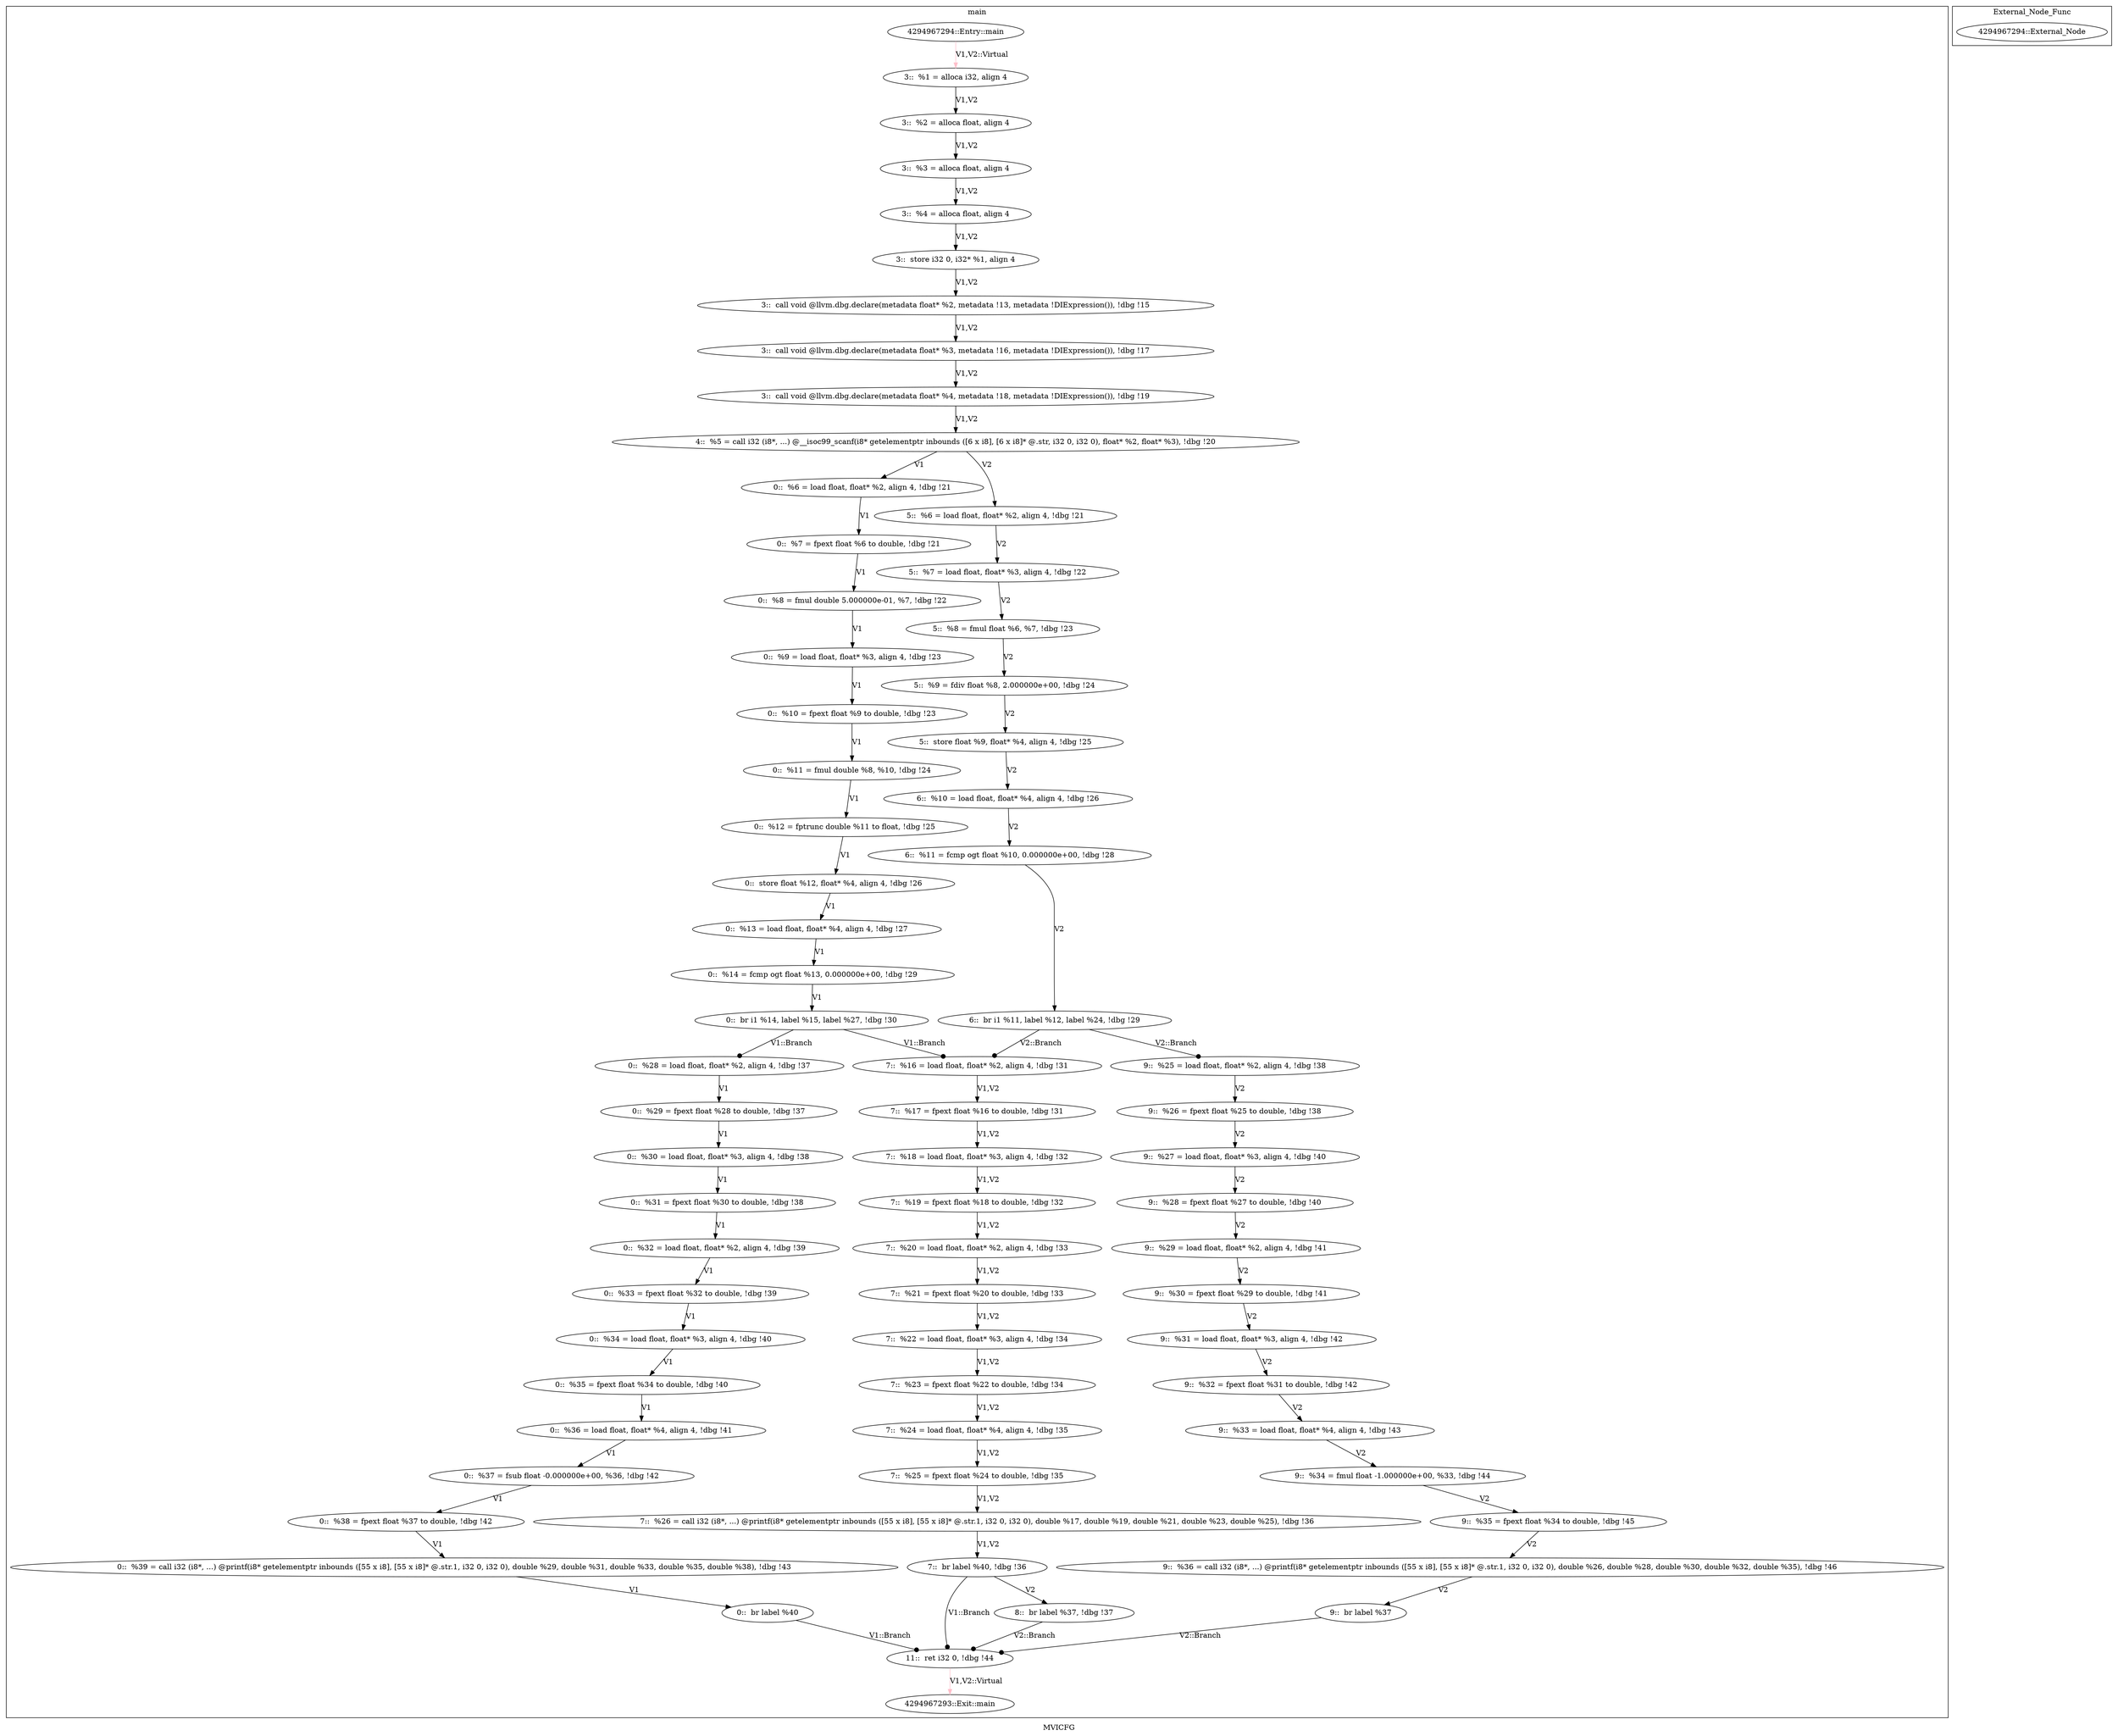 digraph "MVICFG" {
	label="MVICFG";
/* Generating Nodes */
	subgraph cluster_1 {
		label="main";
		"48" [label="4294967294::Entry::main"];
		"2" [label="3::  %1 = alloca i32, align 4"];
		"3" [label="3::  %2 = alloca float, align 4"];
		"4" [label="3::  %3 = alloca float, align 4"];
		"5" [label="3::  %4 = alloca float, align 4"];
		"6" [label="3::  store i32 0, i32* %1, align 4"];
		"7" [label="3::  call void @llvm.dbg.declare(metadata float* %2, metadata !13, metadata !DIExpression()), !dbg !15"];
		"8" [label="3::  call void @llvm.dbg.declare(metadata float* %3, metadata !16, metadata !DIExpression()), !dbg !17"];
		"9" [label="3::  call void @llvm.dbg.declare(metadata float* %4, metadata !18, metadata !DIExpression()), !dbg !19"];
		"10" [label="4::  %5 = call i32 (i8*, ...) @__isoc99_scanf(i8* getelementptr inbounds ([6 x i8], [6 x i8]* @.str, i32 0, i32 0), float* %2, float* %3), !dbg !20"];
		"11" [label="0::  %6 = load float, float* %2, align 4, !dbg !21"];
		"12" [label="0::  %7 = fpext float %6 to double, !dbg !21"];
		"13" [label="0::  %8 = fmul double 5.000000e-01, %7, !dbg !22"];
		"14" [label="0::  %9 = load float, float* %3, align 4, !dbg !23"];
		"15" [label="0::  %10 = fpext float %9 to double, !dbg !23"];
		"16" [label="0::  %11 = fmul double %8, %10, !dbg !24"];
		"17" [label="0::  %12 = fptrunc double %11 to float, !dbg !25"];
		"18" [label="0::  store float %12, float* %4, align 4, !dbg !26"];
		"19" [label="0::  %13 = load float, float* %4, align 4, !dbg !27"];
		"20" [label="0::  %14 = fcmp ogt float %13, 0.000000e+00, !dbg !29"];
		"21" [label="0::  br i1 %14, label %15, label %27, !dbg !30"];
		"22" [label="7::  %16 = load float, float* %2, align 4, !dbg !31"];
		"23" [label="7::  %17 = fpext float %16 to double, !dbg !31"];
		"24" [label="7::  %18 = load float, float* %3, align 4, !dbg !32"];
		"25" [label="7::  %19 = fpext float %18 to double, !dbg !32"];
		"26" [label="7::  %20 = load float, float* %2, align 4, !dbg !33"];
		"27" [label="7::  %21 = fpext float %20 to double, !dbg !33"];
		"28" [label="7::  %22 = load float, float* %3, align 4, !dbg !34"];
		"29" [label="7::  %23 = fpext float %22 to double, !dbg !34"];
		"30" [label="7::  %24 = load float, float* %4, align 4, !dbg !35"];
		"31" [label="7::  %25 = fpext float %24 to double, !dbg !35"];
		"32" [label="7::  %26 = call i32 (i8*, ...) @printf(i8* getelementptr inbounds ([55 x i8], [55 x i8]* @.str.1, i32 0, i32 0), double %17, double %19, double %21, double %23, double %25), !dbg !36"];
		"33" [label="7::  br label %40, !dbg !36"];
		"34" [label="0::  %28 = load float, float* %2, align 4, !dbg !37"];
		"35" [label="0::  %29 = fpext float %28 to double, !dbg !37"];
		"36" [label="0::  %30 = load float, float* %3, align 4, !dbg !38"];
		"37" [label="0::  %31 = fpext float %30 to double, !dbg !38"];
		"38" [label="0::  %32 = load float, float* %2, align 4, !dbg !39"];
		"39" [label="0::  %33 = fpext float %32 to double, !dbg !39"];
		"40" [label="0::  %34 = load float, float* %3, align 4, !dbg !40"];
		"41" [label="0::  %35 = fpext float %34 to double, !dbg !40"];
		"42" [label="0::  %36 = load float, float* %4, align 4, !dbg !41"];
		"43" [label="0::  %37 = fsub float -0.000000e+00, %36, !dbg !42"];
		"44" [label="0::  %38 = fpext float %37 to double, !dbg !42"];
		"45" [label="0::  %39 = call i32 (i8*, ...) @printf(i8* getelementptr inbounds ([55 x i8], [55 x i8]* @.str.1, i32 0, i32 0), double %29, double %31, double %33, double %35, double %38), !dbg !43"];
		"46" [label="0::  br label %40"];
		"47" [label="11::  ret i32 0, !dbg !44"];
		"49" [label="4294967293::Exit::main"];
		"55" [label="5::  %6 = load float, float* %2, align 4, !dbg !21"];
		"56" [label="5::  %7 = load float, float* %3, align 4, !dbg !22"];
		"57" [label="5::  %8 = fmul float %6, %7, !dbg !23"];
		"58" [label="5::  %9 = fdiv float %8, 2.000000e+00, !dbg !24"];
		"59" [label="5::  store float %9, float* %4, align 4, !dbg !25"];
		"60" [label="6::  %10 = load float, float* %4, align 4, !dbg !26"];
		"61" [label="6::  %11 = fcmp ogt float %10, 0.000000e+00, !dbg !28"];
		"62" [label="6::  br i1 %11, label %12, label %24, !dbg !29"];
		"63" [label="8::  br label %37, !dbg !37"];
		"64" [label="9::  %25 = load float, float* %2, align 4, !dbg !38"];
		"65" [label="9::  %26 = fpext float %25 to double, !dbg !38"];
		"66" [label="9::  %27 = load float, float* %3, align 4, !dbg !40"];
		"67" [label="9::  %28 = fpext float %27 to double, !dbg !40"];
		"68" [label="9::  %29 = load float, float* %2, align 4, !dbg !41"];
		"69" [label="9::  %30 = fpext float %29 to double, !dbg !41"];
		"70" [label="9::  %31 = load float, float* %3, align 4, !dbg !42"];
		"71" [label="9::  %32 = fpext float %31 to double, !dbg !42"];
		"72" [label="9::  %33 = load float, float* %4, align 4, !dbg !43"];
		"73" [label="9::  %34 = fmul float -1.000000e+00, %33, !dbg !44"];
		"74" [label="9::  %35 = fpext float %34 to double, !dbg !45"];
		"75" [label="9::  %36 = call i32 (i8*, ...) @printf(i8* getelementptr inbounds ([55 x i8], [55 x i8]* @.str.1, i32 0, i32 0), double %26, double %28, double %30, double %32, double %35), !dbg !46"];
		"76" [label="9::  br label %37"];
	}
	subgraph cluster_53 {
		label="External_Node_Func";
		"54" [label="4294967294::External_Node"];
	}

/* Generating Edges */
		"2" -> "3" [arrowhead = normal, penwidth = 1.0, color = black, label="V1,V2"];
		"3" -> "4" [arrowhead = normal, penwidth = 1.0, color = black, label="V1,V2"];
		"4" -> "5" [arrowhead = normal, penwidth = 1.0, color = black, label="V1,V2"];
		"5" -> "6" [arrowhead = normal, penwidth = 1.0, color = black, label="V1,V2"];
		"6" -> "7" [arrowhead = normal, penwidth = 1.0, color = black, label="V1,V2"];
		"7" -> "8" [arrowhead = normal, penwidth = 1.0, color = black, label="V1,V2"];
		"8" -> "9" [arrowhead = normal, penwidth = 1.0, color = black, label="V1,V2"];
		"11" -> "12" [arrowhead = normal, penwidth = 1.0, color = black, label="V1"];
		"12" -> "13" [arrowhead = normal, penwidth = 1.0, color = black, label="V1"];
		"13" -> "14" [arrowhead = normal, penwidth = 1.0, color = black, label="V1"];
		"14" -> "15" [arrowhead = normal, penwidth = 1.0, color = black, label="V1"];
		"15" -> "16" [arrowhead = normal, penwidth = 1.0, color = black, label="V1"];
		"16" -> "17" [arrowhead = normal, penwidth = 1.0, color = black, label="V1"];
		"17" -> "18" [arrowhead = normal, penwidth = 1.0, color = black, label="V1"];
		"19" -> "20" [arrowhead = normal, penwidth = 1.0, color = black, label="V1"];
		"20" -> "21" [arrowhead = normal, penwidth = 1.0, color = black, label="V1"];
		"22" -> "23" [arrowhead = normal, penwidth = 1.0, color = black, label="V1,V2"];
		"23" -> "24" [arrowhead = normal, penwidth = 1.0, color = black, label="V1,V2"];
		"24" -> "25" [arrowhead = normal, penwidth = 1.0, color = black, label="V1,V2"];
		"25" -> "26" [arrowhead = normal, penwidth = 1.0, color = black, label="V1,V2"];
		"26" -> "27" [arrowhead = normal, penwidth = 1.0, color = black, label="V1,V2"];
		"27" -> "28" [arrowhead = normal, penwidth = 1.0, color = black, label="V1,V2"];
		"28" -> "29" [arrowhead = normal, penwidth = 1.0, color = black, label="V1,V2"];
		"29" -> "30" [arrowhead = normal, penwidth = 1.0, color = black, label="V1,V2"];
		"30" -> "31" [arrowhead = normal, penwidth = 1.0, color = black, label="V1,V2"];
		"31" -> "32" [arrowhead = normal, penwidth = 1.0, color = black, label="V1,V2"];
		"32" -> "33" [arrowhead = normal, penwidth = 1.0, color = black, label="V1,V2"];
		"34" -> "35" [arrowhead = normal, penwidth = 1.0, color = black, label="V1"];
		"35" -> "36" [arrowhead = normal, penwidth = 1.0, color = black, label="V1"];
		"36" -> "37" [arrowhead = normal, penwidth = 1.0, color = black, label="V1"];
		"37" -> "38" [arrowhead = normal, penwidth = 1.0, color = black, label="V1"];
		"38" -> "39" [arrowhead = normal, penwidth = 1.0, color = black, label="V1"];
		"39" -> "40" [arrowhead = normal, penwidth = 1.0, color = black, label="V1"];
		"40" -> "41" [arrowhead = normal, penwidth = 1.0, color = black, label="V1"];
		"41" -> "42" [arrowhead = normal, penwidth = 1.0, color = black, label="V1"];
		"42" -> "43" [arrowhead = normal, penwidth = 1.0, color = black, label="V1"];
		"43" -> "44" [arrowhead = normal, penwidth = 1.0, color = black, label="V1"];
		"44" -> "45" [arrowhead = normal, penwidth = 1.0, color = black, label="V1"];
		"45" -> "46" [arrowhead = normal, penwidth = 1.0, color = black, label="V1"];
		"48" -> "2" [arrowhead = normal, penwidth = 1.0, color = pink, label="V1,V2::Virtual"];
		"47" -> "49" [arrowhead = normal, penwidth = 1.0, color = pink, label="V1,V2::Virtual"];
		"9" -> "10" [arrowhead = normal, penwidth = 1.0, color = black, label="V1,V2"];
		"10" -> "11" [arrowhead = normal, penwidth = 1.0, color = black, label="V1"];
		"18" -> "19" [arrowhead = normal, penwidth = 1.0, color = black, label="V1"];
		"21" -> "22" [arrowhead = dot, penwidth = 1.0, color = black, label="V1::Branch"];
		"21" -> "34" [arrowhead = dot, penwidth = 1.0, color = black, label="V1::Branch"];
		"33" -> "47" [arrowhead = dot, penwidth = 1.0, color = black, label="V1::Branch"];
		"46" -> "47" [arrowhead = dot, penwidth = 1.0, color = black, label="V1::Branch"];
		"10" -> "55" [arrowhead = normal, penwidth = 1.0, color = black, label="V2"];
		"62" -> "22" [arrowhead = dot, penwidth = 1.0, color = black, label="V2::Branch"];
		"33" -> "63" [arrowhead = normal, penwidth = 1.0, color = black, label="V2"];
		"63" -> "47" [arrowhead = dot, penwidth = 1.0, color = black, label="V2::Branch"];
		"76" -> "47" [arrowhead = dot, penwidth = 1.0, color = black, label="V2::Branch"];
		"55" -> "56" [arrowhead = normal, penwidth = 1.0, color = black, label="V2"];
		"56" -> "57" [arrowhead = normal, penwidth = 1.0, color = black, label="V2"];
		"57" -> "58" [arrowhead = normal, penwidth = 1.0, color = black, label="V2"];
		"58" -> "59" [arrowhead = normal, penwidth = 1.0, color = black, label="V2"];
		"59" -> "60" [arrowhead = normal, penwidth = 1.0, color = black, label="V2"];
		"60" -> "61" [arrowhead = normal, penwidth = 1.0, color = black, label="V2"];
		"61" -> "62" [arrowhead = normal, penwidth = 1.0, color = black, label="V2"];
		"62" -> "64" [arrowhead = dot, penwidth = 1.0, color = black, label="V2::Branch"];
		"64" -> "65" [arrowhead = normal, penwidth = 1.0, color = black, label="V2"];
		"65" -> "66" [arrowhead = normal, penwidth = 1.0, color = black, label="V2"];
		"66" -> "67" [arrowhead = normal, penwidth = 1.0, color = black, label="V2"];
		"67" -> "68" [arrowhead = normal, penwidth = 1.0, color = black, label="V2"];
		"68" -> "69" [arrowhead = normal, penwidth = 1.0, color = black, label="V2"];
		"69" -> "70" [arrowhead = normal, penwidth = 1.0, color = black, label="V2"];
		"70" -> "71" [arrowhead = normal, penwidth = 1.0, color = black, label="V2"];
		"71" -> "72" [arrowhead = normal, penwidth = 1.0, color = black, label="V2"];
		"72" -> "73" [arrowhead = normal, penwidth = 1.0, color = black, label="V2"];
		"73" -> "74" [arrowhead = normal, penwidth = 1.0, color = black, label="V2"];
		"74" -> "75" [arrowhead = normal, penwidth = 1.0, color = black, label="V2"];
		"75" -> "76" [arrowhead = normal, penwidth = 1.0, color = black, label="V2"];
}
